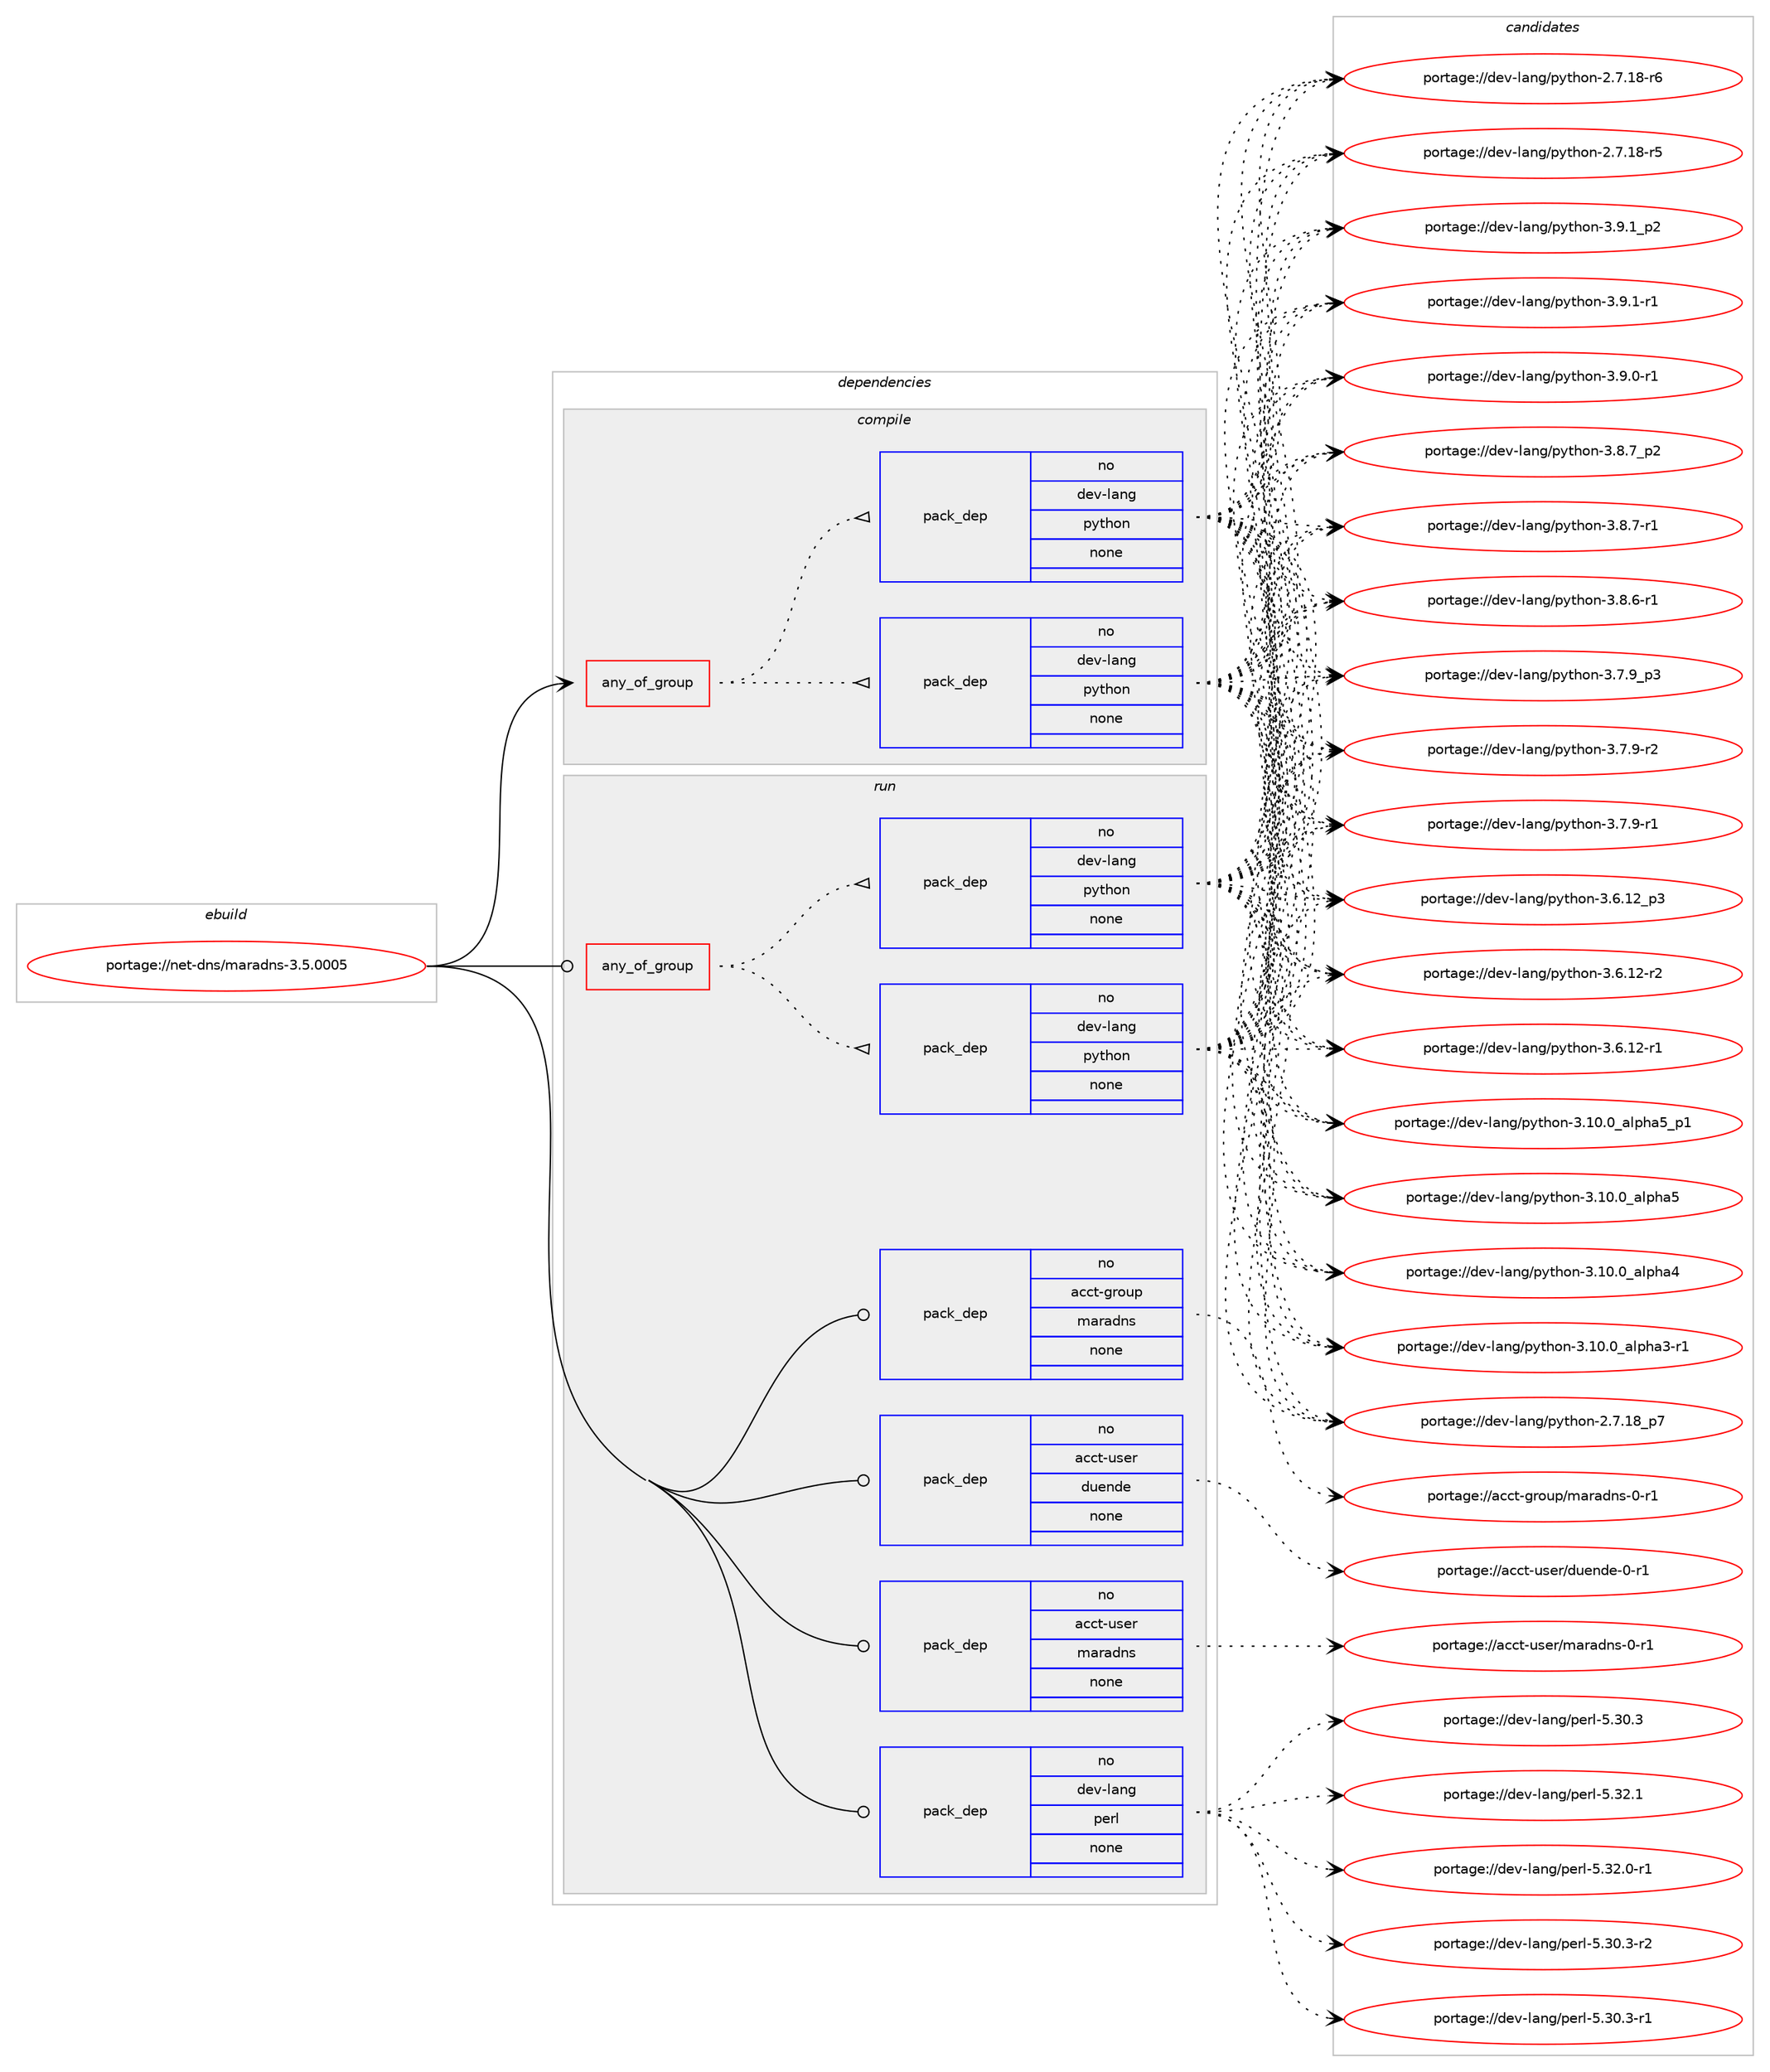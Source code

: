 digraph prolog {

# *************
# Graph options
# *************

newrank=true;
concentrate=true;
compound=true;
graph [rankdir=LR,fontname=Helvetica,fontsize=10,ranksep=1.5];#, ranksep=2.5, nodesep=0.2];
edge  [arrowhead=vee];
node  [fontname=Helvetica,fontsize=10];

# **********
# The ebuild
# **********

subgraph cluster_leftcol {
color=gray;
rank=same;
label=<<i>ebuild</i>>;
id [label="portage://net-dns/maradns-3.5.0005", color=red, width=4, href="../net-dns/maradns-3.5.0005.svg"];
}

# ****************
# The dependencies
# ****************

subgraph cluster_midcol {
color=gray;
label=<<i>dependencies</i>>;
subgraph cluster_compile {
fillcolor="#eeeeee";
style=filled;
label=<<i>compile</i>>;
subgraph any135 {
dependency15685 [label=<<TABLE BORDER="0" CELLBORDER="1" CELLSPACING="0" CELLPADDING="4"><TR><TD CELLPADDING="10">any_of_group</TD></TR></TABLE>>, shape=none, color=red];subgraph pack10928 {
dependency15686 [label=<<TABLE BORDER="0" CELLBORDER="1" CELLSPACING="0" CELLPADDING="4" WIDTH="220"><TR><TD ROWSPAN="6" CELLPADDING="30">pack_dep</TD></TR><TR><TD WIDTH="110">no</TD></TR><TR><TD>dev-lang</TD></TR><TR><TD>python</TD></TR><TR><TD>none</TD></TR><TR><TD></TD></TR></TABLE>>, shape=none, color=blue];
}
dependency15685:e -> dependency15686:w [weight=20,style="dotted",arrowhead="oinv"];
subgraph pack10929 {
dependency15687 [label=<<TABLE BORDER="0" CELLBORDER="1" CELLSPACING="0" CELLPADDING="4" WIDTH="220"><TR><TD ROWSPAN="6" CELLPADDING="30">pack_dep</TD></TR><TR><TD WIDTH="110">no</TD></TR><TR><TD>dev-lang</TD></TR><TR><TD>python</TD></TR><TR><TD>none</TD></TR><TR><TD></TD></TR></TABLE>>, shape=none, color=blue];
}
dependency15685:e -> dependency15687:w [weight=20,style="dotted",arrowhead="oinv"];
}
id:e -> dependency15685:w [weight=20,style="solid",arrowhead="vee"];
}
subgraph cluster_compileandrun {
fillcolor="#eeeeee";
style=filled;
label=<<i>compile and run</i>>;
}
subgraph cluster_run {
fillcolor="#eeeeee";
style=filled;
label=<<i>run</i>>;
subgraph any136 {
dependency15688 [label=<<TABLE BORDER="0" CELLBORDER="1" CELLSPACING="0" CELLPADDING="4"><TR><TD CELLPADDING="10">any_of_group</TD></TR></TABLE>>, shape=none, color=red];subgraph pack10930 {
dependency15689 [label=<<TABLE BORDER="0" CELLBORDER="1" CELLSPACING="0" CELLPADDING="4" WIDTH="220"><TR><TD ROWSPAN="6" CELLPADDING="30">pack_dep</TD></TR><TR><TD WIDTH="110">no</TD></TR><TR><TD>dev-lang</TD></TR><TR><TD>python</TD></TR><TR><TD>none</TD></TR><TR><TD></TD></TR></TABLE>>, shape=none, color=blue];
}
dependency15688:e -> dependency15689:w [weight=20,style="dotted",arrowhead="oinv"];
subgraph pack10931 {
dependency15690 [label=<<TABLE BORDER="0" CELLBORDER="1" CELLSPACING="0" CELLPADDING="4" WIDTH="220"><TR><TD ROWSPAN="6" CELLPADDING="30">pack_dep</TD></TR><TR><TD WIDTH="110">no</TD></TR><TR><TD>dev-lang</TD></TR><TR><TD>python</TD></TR><TR><TD>none</TD></TR><TR><TD></TD></TR></TABLE>>, shape=none, color=blue];
}
dependency15688:e -> dependency15690:w [weight=20,style="dotted",arrowhead="oinv"];
}
id:e -> dependency15688:w [weight=20,style="solid",arrowhead="odot"];
subgraph pack10932 {
dependency15691 [label=<<TABLE BORDER="0" CELLBORDER="1" CELLSPACING="0" CELLPADDING="4" WIDTH="220"><TR><TD ROWSPAN="6" CELLPADDING="30">pack_dep</TD></TR><TR><TD WIDTH="110">no</TD></TR><TR><TD>acct-group</TD></TR><TR><TD>maradns</TD></TR><TR><TD>none</TD></TR><TR><TD></TD></TR></TABLE>>, shape=none, color=blue];
}
id:e -> dependency15691:w [weight=20,style="solid",arrowhead="odot"];
subgraph pack10933 {
dependency15692 [label=<<TABLE BORDER="0" CELLBORDER="1" CELLSPACING="0" CELLPADDING="4" WIDTH="220"><TR><TD ROWSPAN="6" CELLPADDING="30">pack_dep</TD></TR><TR><TD WIDTH="110">no</TD></TR><TR><TD>acct-user</TD></TR><TR><TD>duende</TD></TR><TR><TD>none</TD></TR><TR><TD></TD></TR></TABLE>>, shape=none, color=blue];
}
id:e -> dependency15692:w [weight=20,style="solid",arrowhead="odot"];
subgraph pack10934 {
dependency15693 [label=<<TABLE BORDER="0" CELLBORDER="1" CELLSPACING="0" CELLPADDING="4" WIDTH="220"><TR><TD ROWSPAN="6" CELLPADDING="30">pack_dep</TD></TR><TR><TD WIDTH="110">no</TD></TR><TR><TD>acct-user</TD></TR><TR><TD>maradns</TD></TR><TR><TD>none</TD></TR><TR><TD></TD></TR></TABLE>>, shape=none, color=blue];
}
id:e -> dependency15693:w [weight=20,style="solid",arrowhead="odot"];
subgraph pack10935 {
dependency15694 [label=<<TABLE BORDER="0" CELLBORDER="1" CELLSPACING="0" CELLPADDING="4" WIDTH="220"><TR><TD ROWSPAN="6" CELLPADDING="30">pack_dep</TD></TR><TR><TD WIDTH="110">no</TD></TR><TR><TD>dev-lang</TD></TR><TR><TD>perl</TD></TR><TR><TD>none</TD></TR><TR><TD></TD></TR></TABLE>>, shape=none, color=blue];
}
id:e -> dependency15694:w [weight=20,style="solid",arrowhead="odot"];
}
}

# **************
# The candidates
# **************

subgraph cluster_choices {
rank=same;
color=gray;
label=<<i>candidates</i>>;

subgraph choice10928 {
color=black;
nodesep=1;
choice1001011184510897110103471121211161041111104551465746499511250 [label="portage://dev-lang/python-3.9.1_p2", color=red, width=4,href="../dev-lang/python-3.9.1_p2.svg"];
choice1001011184510897110103471121211161041111104551465746494511449 [label="portage://dev-lang/python-3.9.1-r1", color=red, width=4,href="../dev-lang/python-3.9.1-r1.svg"];
choice1001011184510897110103471121211161041111104551465746484511449 [label="portage://dev-lang/python-3.9.0-r1", color=red, width=4,href="../dev-lang/python-3.9.0-r1.svg"];
choice1001011184510897110103471121211161041111104551465646559511250 [label="portage://dev-lang/python-3.8.7_p2", color=red, width=4,href="../dev-lang/python-3.8.7_p2.svg"];
choice1001011184510897110103471121211161041111104551465646554511449 [label="portage://dev-lang/python-3.8.7-r1", color=red, width=4,href="../dev-lang/python-3.8.7-r1.svg"];
choice1001011184510897110103471121211161041111104551465646544511449 [label="portage://dev-lang/python-3.8.6-r1", color=red, width=4,href="../dev-lang/python-3.8.6-r1.svg"];
choice1001011184510897110103471121211161041111104551465546579511251 [label="portage://dev-lang/python-3.7.9_p3", color=red, width=4,href="../dev-lang/python-3.7.9_p3.svg"];
choice1001011184510897110103471121211161041111104551465546574511450 [label="portage://dev-lang/python-3.7.9-r2", color=red, width=4,href="../dev-lang/python-3.7.9-r2.svg"];
choice1001011184510897110103471121211161041111104551465546574511449 [label="portage://dev-lang/python-3.7.9-r1", color=red, width=4,href="../dev-lang/python-3.7.9-r1.svg"];
choice100101118451089711010347112121116104111110455146544649509511251 [label="portage://dev-lang/python-3.6.12_p3", color=red, width=4,href="../dev-lang/python-3.6.12_p3.svg"];
choice100101118451089711010347112121116104111110455146544649504511450 [label="portage://dev-lang/python-3.6.12-r2", color=red, width=4,href="../dev-lang/python-3.6.12-r2.svg"];
choice100101118451089711010347112121116104111110455146544649504511449 [label="portage://dev-lang/python-3.6.12-r1", color=red, width=4,href="../dev-lang/python-3.6.12-r1.svg"];
choice10010111845108971101034711212111610411111045514649484648959710811210497539511249 [label="portage://dev-lang/python-3.10.0_alpha5_p1", color=red, width=4,href="../dev-lang/python-3.10.0_alpha5_p1.svg"];
choice1001011184510897110103471121211161041111104551464948464895971081121049753 [label="portage://dev-lang/python-3.10.0_alpha5", color=red, width=4,href="../dev-lang/python-3.10.0_alpha5.svg"];
choice1001011184510897110103471121211161041111104551464948464895971081121049752 [label="portage://dev-lang/python-3.10.0_alpha4", color=red, width=4,href="../dev-lang/python-3.10.0_alpha4.svg"];
choice10010111845108971101034711212111610411111045514649484648959710811210497514511449 [label="portage://dev-lang/python-3.10.0_alpha3-r1", color=red, width=4,href="../dev-lang/python-3.10.0_alpha3-r1.svg"];
choice100101118451089711010347112121116104111110455046554649569511255 [label="portage://dev-lang/python-2.7.18_p7", color=red, width=4,href="../dev-lang/python-2.7.18_p7.svg"];
choice100101118451089711010347112121116104111110455046554649564511454 [label="portage://dev-lang/python-2.7.18-r6", color=red, width=4,href="../dev-lang/python-2.7.18-r6.svg"];
choice100101118451089711010347112121116104111110455046554649564511453 [label="portage://dev-lang/python-2.7.18-r5", color=red, width=4,href="../dev-lang/python-2.7.18-r5.svg"];
dependency15686:e -> choice1001011184510897110103471121211161041111104551465746499511250:w [style=dotted,weight="100"];
dependency15686:e -> choice1001011184510897110103471121211161041111104551465746494511449:w [style=dotted,weight="100"];
dependency15686:e -> choice1001011184510897110103471121211161041111104551465746484511449:w [style=dotted,weight="100"];
dependency15686:e -> choice1001011184510897110103471121211161041111104551465646559511250:w [style=dotted,weight="100"];
dependency15686:e -> choice1001011184510897110103471121211161041111104551465646554511449:w [style=dotted,weight="100"];
dependency15686:e -> choice1001011184510897110103471121211161041111104551465646544511449:w [style=dotted,weight="100"];
dependency15686:e -> choice1001011184510897110103471121211161041111104551465546579511251:w [style=dotted,weight="100"];
dependency15686:e -> choice1001011184510897110103471121211161041111104551465546574511450:w [style=dotted,weight="100"];
dependency15686:e -> choice1001011184510897110103471121211161041111104551465546574511449:w [style=dotted,weight="100"];
dependency15686:e -> choice100101118451089711010347112121116104111110455146544649509511251:w [style=dotted,weight="100"];
dependency15686:e -> choice100101118451089711010347112121116104111110455146544649504511450:w [style=dotted,weight="100"];
dependency15686:e -> choice100101118451089711010347112121116104111110455146544649504511449:w [style=dotted,weight="100"];
dependency15686:e -> choice10010111845108971101034711212111610411111045514649484648959710811210497539511249:w [style=dotted,weight="100"];
dependency15686:e -> choice1001011184510897110103471121211161041111104551464948464895971081121049753:w [style=dotted,weight="100"];
dependency15686:e -> choice1001011184510897110103471121211161041111104551464948464895971081121049752:w [style=dotted,weight="100"];
dependency15686:e -> choice10010111845108971101034711212111610411111045514649484648959710811210497514511449:w [style=dotted,weight="100"];
dependency15686:e -> choice100101118451089711010347112121116104111110455046554649569511255:w [style=dotted,weight="100"];
dependency15686:e -> choice100101118451089711010347112121116104111110455046554649564511454:w [style=dotted,weight="100"];
dependency15686:e -> choice100101118451089711010347112121116104111110455046554649564511453:w [style=dotted,weight="100"];
}
subgraph choice10929 {
color=black;
nodesep=1;
choice1001011184510897110103471121211161041111104551465746499511250 [label="portage://dev-lang/python-3.9.1_p2", color=red, width=4,href="../dev-lang/python-3.9.1_p2.svg"];
choice1001011184510897110103471121211161041111104551465746494511449 [label="portage://dev-lang/python-3.9.1-r1", color=red, width=4,href="../dev-lang/python-3.9.1-r1.svg"];
choice1001011184510897110103471121211161041111104551465746484511449 [label="portage://dev-lang/python-3.9.0-r1", color=red, width=4,href="../dev-lang/python-3.9.0-r1.svg"];
choice1001011184510897110103471121211161041111104551465646559511250 [label="portage://dev-lang/python-3.8.7_p2", color=red, width=4,href="../dev-lang/python-3.8.7_p2.svg"];
choice1001011184510897110103471121211161041111104551465646554511449 [label="portage://dev-lang/python-3.8.7-r1", color=red, width=4,href="../dev-lang/python-3.8.7-r1.svg"];
choice1001011184510897110103471121211161041111104551465646544511449 [label="portage://dev-lang/python-3.8.6-r1", color=red, width=4,href="../dev-lang/python-3.8.6-r1.svg"];
choice1001011184510897110103471121211161041111104551465546579511251 [label="portage://dev-lang/python-3.7.9_p3", color=red, width=4,href="../dev-lang/python-3.7.9_p3.svg"];
choice1001011184510897110103471121211161041111104551465546574511450 [label="portage://dev-lang/python-3.7.9-r2", color=red, width=4,href="../dev-lang/python-3.7.9-r2.svg"];
choice1001011184510897110103471121211161041111104551465546574511449 [label="portage://dev-lang/python-3.7.9-r1", color=red, width=4,href="../dev-lang/python-3.7.9-r1.svg"];
choice100101118451089711010347112121116104111110455146544649509511251 [label="portage://dev-lang/python-3.6.12_p3", color=red, width=4,href="../dev-lang/python-3.6.12_p3.svg"];
choice100101118451089711010347112121116104111110455146544649504511450 [label="portage://dev-lang/python-3.6.12-r2", color=red, width=4,href="../dev-lang/python-3.6.12-r2.svg"];
choice100101118451089711010347112121116104111110455146544649504511449 [label="portage://dev-lang/python-3.6.12-r1", color=red, width=4,href="../dev-lang/python-3.6.12-r1.svg"];
choice10010111845108971101034711212111610411111045514649484648959710811210497539511249 [label="portage://dev-lang/python-3.10.0_alpha5_p1", color=red, width=4,href="../dev-lang/python-3.10.0_alpha5_p1.svg"];
choice1001011184510897110103471121211161041111104551464948464895971081121049753 [label="portage://dev-lang/python-3.10.0_alpha5", color=red, width=4,href="../dev-lang/python-3.10.0_alpha5.svg"];
choice1001011184510897110103471121211161041111104551464948464895971081121049752 [label="portage://dev-lang/python-3.10.0_alpha4", color=red, width=4,href="../dev-lang/python-3.10.0_alpha4.svg"];
choice10010111845108971101034711212111610411111045514649484648959710811210497514511449 [label="portage://dev-lang/python-3.10.0_alpha3-r1", color=red, width=4,href="../dev-lang/python-3.10.0_alpha3-r1.svg"];
choice100101118451089711010347112121116104111110455046554649569511255 [label="portage://dev-lang/python-2.7.18_p7", color=red, width=4,href="../dev-lang/python-2.7.18_p7.svg"];
choice100101118451089711010347112121116104111110455046554649564511454 [label="portage://dev-lang/python-2.7.18-r6", color=red, width=4,href="../dev-lang/python-2.7.18-r6.svg"];
choice100101118451089711010347112121116104111110455046554649564511453 [label="portage://dev-lang/python-2.7.18-r5", color=red, width=4,href="../dev-lang/python-2.7.18-r5.svg"];
dependency15687:e -> choice1001011184510897110103471121211161041111104551465746499511250:w [style=dotted,weight="100"];
dependency15687:e -> choice1001011184510897110103471121211161041111104551465746494511449:w [style=dotted,weight="100"];
dependency15687:e -> choice1001011184510897110103471121211161041111104551465746484511449:w [style=dotted,weight="100"];
dependency15687:e -> choice1001011184510897110103471121211161041111104551465646559511250:w [style=dotted,weight="100"];
dependency15687:e -> choice1001011184510897110103471121211161041111104551465646554511449:w [style=dotted,weight="100"];
dependency15687:e -> choice1001011184510897110103471121211161041111104551465646544511449:w [style=dotted,weight="100"];
dependency15687:e -> choice1001011184510897110103471121211161041111104551465546579511251:w [style=dotted,weight="100"];
dependency15687:e -> choice1001011184510897110103471121211161041111104551465546574511450:w [style=dotted,weight="100"];
dependency15687:e -> choice1001011184510897110103471121211161041111104551465546574511449:w [style=dotted,weight="100"];
dependency15687:e -> choice100101118451089711010347112121116104111110455146544649509511251:w [style=dotted,weight="100"];
dependency15687:e -> choice100101118451089711010347112121116104111110455146544649504511450:w [style=dotted,weight="100"];
dependency15687:e -> choice100101118451089711010347112121116104111110455146544649504511449:w [style=dotted,weight="100"];
dependency15687:e -> choice10010111845108971101034711212111610411111045514649484648959710811210497539511249:w [style=dotted,weight="100"];
dependency15687:e -> choice1001011184510897110103471121211161041111104551464948464895971081121049753:w [style=dotted,weight="100"];
dependency15687:e -> choice1001011184510897110103471121211161041111104551464948464895971081121049752:w [style=dotted,weight="100"];
dependency15687:e -> choice10010111845108971101034711212111610411111045514649484648959710811210497514511449:w [style=dotted,weight="100"];
dependency15687:e -> choice100101118451089711010347112121116104111110455046554649569511255:w [style=dotted,weight="100"];
dependency15687:e -> choice100101118451089711010347112121116104111110455046554649564511454:w [style=dotted,weight="100"];
dependency15687:e -> choice100101118451089711010347112121116104111110455046554649564511453:w [style=dotted,weight="100"];
}
subgraph choice10930 {
color=black;
nodesep=1;
choice1001011184510897110103471121211161041111104551465746499511250 [label="portage://dev-lang/python-3.9.1_p2", color=red, width=4,href="../dev-lang/python-3.9.1_p2.svg"];
choice1001011184510897110103471121211161041111104551465746494511449 [label="portage://dev-lang/python-3.9.1-r1", color=red, width=4,href="../dev-lang/python-3.9.1-r1.svg"];
choice1001011184510897110103471121211161041111104551465746484511449 [label="portage://dev-lang/python-3.9.0-r1", color=red, width=4,href="../dev-lang/python-3.9.0-r1.svg"];
choice1001011184510897110103471121211161041111104551465646559511250 [label="portage://dev-lang/python-3.8.7_p2", color=red, width=4,href="../dev-lang/python-3.8.7_p2.svg"];
choice1001011184510897110103471121211161041111104551465646554511449 [label="portage://dev-lang/python-3.8.7-r1", color=red, width=4,href="../dev-lang/python-3.8.7-r1.svg"];
choice1001011184510897110103471121211161041111104551465646544511449 [label="portage://dev-lang/python-3.8.6-r1", color=red, width=4,href="../dev-lang/python-3.8.6-r1.svg"];
choice1001011184510897110103471121211161041111104551465546579511251 [label="portage://dev-lang/python-3.7.9_p3", color=red, width=4,href="../dev-lang/python-3.7.9_p3.svg"];
choice1001011184510897110103471121211161041111104551465546574511450 [label="portage://dev-lang/python-3.7.9-r2", color=red, width=4,href="../dev-lang/python-3.7.9-r2.svg"];
choice1001011184510897110103471121211161041111104551465546574511449 [label="portage://dev-lang/python-3.7.9-r1", color=red, width=4,href="../dev-lang/python-3.7.9-r1.svg"];
choice100101118451089711010347112121116104111110455146544649509511251 [label="portage://dev-lang/python-3.6.12_p3", color=red, width=4,href="../dev-lang/python-3.6.12_p3.svg"];
choice100101118451089711010347112121116104111110455146544649504511450 [label="portage://dev-lang/python-3.6.12-r2", color=red, width=4,href="../dev-lang/python-3.6.12-r2.svg"];
choice100101118451089711010347112121116104111110455146544649504511449 [label="portage://dev-lang/python-3.6.12-r1", color=red, width=4,href="../dev-lang/python-3.6.12-r1.svg"];
choice10010111845108971101034711212111610411111045514649484648959710811210497539511249 [label="portage://dev-lang/python-3.10.0_alpha5_p1", color=red, width=4,href="../dev-lang/python-3.10.0_alpha5_p1.svg"];
choice1001011184510897110103471121211161041111104551464948464895971081121049753 [label="portage://dev-lang/python-3.10.0_alpha5", color=red, width=4,href="../dev-lang/python-3.10.0_alpha5.svg"];
choice1001011184510897110103471121211161041111104551464948464895971081121049752 [label="portage://dev-lang/python-3.10.0_alpha4", color=red, width=4,href="../dev-lang/python-3.10.0_alpha4.svg"];
choice10010111845108971101034711212111610411111045514649484648959710811210497514511449 [label="portage://dev-lang/python-3.10.0_alpha3-r1", color=red, width=4,href="../dev-lang/python-3.10.0_alpha3-r1.svg"];
choice100101118451089711010347112121116104111110455046554649569511255 [label="portage://dev-lang/python-2.7.18_p7", color=red, width=4,href="../dev-lang/python-2.7.18_p7.svg"];
choice100101118451089711010347112121116104111110455046554649564511454 [label="portage://dev-lang/python-2.7.18-r6", color=red, width=4,href="../dev-lang/python-2.7.18-r6.svg"];
choice100101118451089711010347112121116104111110455046554649564511453 [label="portage://dev-lang/python-2.7.18-r5", color=red, width=4,href="../dev-lang/python-2.7.18-r5.svg"];
dependency15689:e -> choice1001011184510897110103471121211161041111104551465746499511250:w [style=dotted,weight="100"];
dependency15689:e -> choice1001011184510897110103471121211161041111104551465746494511449:w [style=dotted,weight="100"];
dependency15689:e -> choice1001011184510897110103471121211161041111104551465746484511449:w [style=dotted,weight="100"];
dependency15689:e -> choice1001011184510897110103471121211161041111104551465646559511250:w [style=dotted,weight="100"];
dependency15689:e -> choice1001011184510897110103471121211161041111104551465646554511449:w [style=dotted,weight="100"];
dependency15689:e -> choice1001011184510897110103471121211161041111104551465646544511449:w [style=dotted,weight="100"];
dependency15689:e -> choice1001011184510897110103471121211161041111104551465546579511251:w [style=dotted,weight="100"];
dependency15689:e -> choice1001011184510897110103471121211161041111104551465546574511450:w [style=dotted,weight="100"];
dependency15689:e -> choice1001011184510897110103471121211161041111104551465546574511449:w [style=dotted,weight="100"];
dependency15689:e -> choice100101118451089711010347112121116104111110455146544649509511251:w [style=dotted,weight="100"];
dependency15689:e -> choice100101118451089711010347112121116104111110455146544649504511450:w [style=dotted,weight="100"];
dependency15689:e -> choice100101118451089711010347112121116104111110455146544649504511449:w [style=dotted,weight="100"];
dependency15689:e -> choice10010111845108971101034711212111610411111045514649484648959710811210497539511249:w [style=dotted,weight="100"];
dependency15689:e -> choice1001011184510897110103471121211161041111104551464948464895971081121049753:w [style=dotted,weight="100"];
dependency15689:e -> choice1001011184510897110103471121211161041111104551464948464895971081121049752:w [style=dotted,weight="100"];
dependency15689:e -> choice10010111845108971101034711212111610411111045514649484648959710811210497514511449:w [style=dotted,weight="100"];
dependency15689:e -> choice100101118451089711010347112121116104111110455046554649569511255:w [style=dotted,weight="100"];
dependency15689:e -> choice100101118451089711010347112121116104111110455046554649564511454:w [style=dotted,weight="100"];
dependency15689:e -> choice100101118451089711010347112121116104111110455046554649564511453:w [style=dotted,weight="100"];
}
subgraph choice10931 {
color=black;
nodesep=1;
choice1001011184510897110103471121211161041111104551465746499511250 [label="portage://dev-lang/python-3.9.1_p2", color=red, width=4,href="../dev-lang/python-3.9.1_p2.svg"];
choice1001011184510897110103471121211161041111104551465746494511449 [label="portage://dev-lang/python-3.9.1-r1", color=red, width=4,href="../dev-lang/python-3.9.1-r1.svg"];
choice1001011184510897110103471121211161041111104551465746484511449 [label="portage://dev-lang/python-3.9.0-r1", color=red, width=4,href="../dev-lang/python-3.9.0-r1.svg"];
choice1001011184510897110103471121211161041111104551465646559511250 [label="portage://dev-lang/python-3.8.7_p2", color=red, width=4,href="../dev-lang/python-3.8.7_p2.svg"];
choice1001011184510897110103471121211161041111104551465646554511449 [label="portage://dev-lang/python-3.8.7-r1", color=red, width=4,href="../dev-lang/python-3.8.7-r1.svg"];
choice1001011184510897110103471121211161041111104551465646544511449 [label="portage://dev-lang/python-3.8.6-r1", color=red, width=4,href="../dev-lang/python-3.8.6-r1.svg"];
choice1001011184510897110103471121211161041111104551465546579511251 [label="portage://dev-lang/python-3.7.9_p3", color=red, width=4,href="../dev-lang/python-3.7.9_p3.svg"];
choice1001011184510897110103471121211161041111104551465546574511450 [label="portage://dev-lang/python-3.7.9-r2", color=red, width=4,href="../dev-lang/python-3.7.9-r2.svg"];
choice1001011184510897110103471121211161041111104551465546574511449 [label="portage://dev-lang/python-3.7.9-r1", color=red, width=4,href="../dev-lang/python-3.7.9-r1.svg"];
choice100101118451089711010347112121116104111110455146544649509511251 [label="portage://dev-lang/python-3.6.12_p3", color=red, width=4,href="../dev-lang/python-3.6.12_p3.svg"];
choice100101118451089711010347112121116104111110455146544649504511450 [label="portage://dev-lang/python-3.6.12-r2", color=red, width=4,href="../dev-lang/python-3.6.12-r2.svg"];
choice100101118451089711010347112121116104111110455146544649504511449 [label="portage://dev-lang/python-3.6.12-r1", color=red, width=4,href="../dev-lang/python-3.6.12-r1.svg"];
choice10010111845108971101034711212111610411111045514649484648959710811210497539511249 [label="portage://dev-lang/python-3.10.0_alpha5_p1", color=red, width=4,href="../dev-lang/python-3.10.0_alpha5_p1.svg"];
choice1001011184510897110103471121211161041111104551464948464895971081121049753 [label="portage://dev-lang/python-3.10.0_alpha5", color=red, width=4,href="../dev-lang/python-3.10.0_alpha5.svg"];
choice1001011184510897110103471121211161041111104551464948464895971081121049752 [label="portage://dev-lang/python-3.10.0_alpha4", color=red, width=4,href="../dev-lang/python-3.10.0_alpha4.svg"];
choice10010111845108971101034711212111610411111045514649484648959710811210497514511449 [label="portage://dev-lang/python-3.10.0_alpha3-r1", color=red, width=4,href="../dev-lang/python-3.10.0_alpha3-r1.svg"];
choice100101118451089711010347112121116104111110455046554649569511255 [label="portage://dev-lang/python-2.7.18_p7", color=red, width=4,href="../dev-lang/python-2.7.18_p7.svg"];
choice100101118451089711010347112121116104111110455046554649564511454 [label="portage://dev-lang/python-2.7.18-r6", color=red, width=4,href="../dev-lang/python-2.7.18-r6.svg"];
choice100101118451089711010347112121116104111110455046554649564511453 [label="portage://dev-lang/python-2.7.18-r5", color=red, width=4,href="../dev-lang/python-2.7.18-r5.svg"];
dependency15690:e -> choice1001011184510897110103471121211161041111104551465746499511250:w [style=dotted,weight="100"];
dependency15690:e -> choice1001011184510897110103471121211161041111104551465746494511449:w [style=dotted,weight="100"];
dependency15690:e -> choice1001011184510897110103471121211161041111104551465746484511449:w [style=dotted,weight="100"];
dependency15690:e -> choice1001011184510897110103471121211161041111104551465646559511250:w [style=dotted,weight="100"];
dependency15690:e -> choice1001011184510897110103471121211161041111104551465646554511449:w [style=dotted,weight="100"];
dependency15690:e -> choice1001011184510897110103471121211161041111104551465646544511449:w [style=dotted,weight="100"];
dependency15690:e -> choice1001011184510897110103471121211161041111104551465546579511251:w [style=dotted,weight="100"];
dependency15690:e -> choice1001011184510897110103471121211161041111104551465546574511450:w [style=dotted,weight="100"];
dependency15690:e -> choice1001011184510897110103471121211161041111104551465546574511449:w [style=dotted,weight="100"];
dependency15690:e -> choice100101118451089711010347112121116104111110455146544649509511251:w [style=dotted,weight="100"];
dependency15690:e -> choice100101118451089711010347112121116104111110455146544649504511450:w [style=dotted,weight="100"];
dependency15690:e -> choice100101118451089711010347112121116104111110455146544649504511449:w [style=dotted,weight="100"];
dependency15690:e -> choice10010111845108971101034711212111610411111045514649484648959710811210497539511249:w [style=dotted,weight="100"];
dependency15690:e -> choice1001011184510897110103471121211161041111104551464948464895971081121049753:w [style=dotted,weight="100"];
dependency15690:e -> choice1001011184510897110103471121211161041111104551464948464895971081121049752:w [style=dotted,weight="100"];
dependency15690:e -> choice10010111845108971101034711212111610411111045514649484648959710811210497514511449:w [style=dotted,weight="100"];
dependency15690:e -> choice100101118451089711010347112121116104111110455046554649569511255:w [style=dotted,weight="100"];
dependency15690:e -> choice100101118451089711010347112121116104111110455046554649564511454:w [style=dotted,weight="100"];
dependency15690:e -> choice100101118451089711010347112121116104111110455046554649564511453:w [style=dotted,weight="100"];
}
subgraph choice10932 {
color=black;
nodesep=1;
choice9799991164510311411111711247109971149710011011545484511449 [label="portage://acct-group/maradns-0-r1", color=red, width=4,href="../acct-group/maradns-0-r1.svg"];
dependency15691:e -> choice9799991164510311411111711247109971149710011011545484511449:w [style=dotted,weight="100"];
}
subgraph choice10933 {
color=black;
nodesep=1;
choice979999116451171151011144710011710111010010145484511449 [label="portage://acct-user/duende-0-r1", color=red, width=4,href="../acct-user/duende-0-r1.svg"];
dependency15692:e -> choice979999116451171151011144710011710111010010145484511449:w [style=dotted,weight="100"];
}
subgraph choice10934 {
color=black;
nodesep=1;
choice9799991164511711510111447109971149710011011545484511449 [label="portage://acct-user/maradns-0-r1", color=red, width=4,href="../acct-user/maradns-0-r1.svg"];
dependency15693:e -> choice9799991164511711510111447109971149710011011545484511449:w [style=dotted,weight="100"];
}
subgraph choice10935 {
color=black;
nodesep=1;
choice10010111845108971101034711210111410845534651504649 [label="portage://dev-lang/perl-5.32.1", color=red, width=4,href="../dev-lang/perl-5.32.1.svg"];
choice100101118451089711010347112101114108455346515046484511449 [label="portage://dev-lang/perl-5.32.0-r1", color=red, width=4,href="../dev-lang/perl-5.32.0-r1.svg"];
choice100101118451089711010347112101114108455346514846514511450 [label="portage://dev-lang/perl-5.30.3-r2", color=red, width=4,href="../dev-lang/perl-5.30.3-r2.svg"];
choice100101118451089711010347112101114108455346514846514511449 [label="portage://dev-lang/perl-5.30.3-r1", color=red, width=4,href="../dev-lang/perl-5.30.3-r1.svg"];
choice10010111845108971101034711210111410845534651484651 [label="portage://dev-lang/perl-5.30.3", color=red, width=4,href="../dev-lang/perl-5.30.3.svg"];
dependency15694:e -> choice10010111845108971101034711210111410845534651504649:w [style=dotted,weight="100"];
dependency15694:e -> choice100101118451089711010347112101114108455346515046484511449:w [style=dotted,weight="100"];
dependency15694:e -> choice100101118451089711010347112101114108455346514846514511450:w [style=dotted,weight="100"];
dependency15694:e -> choice100101118451089711010347112101114108455346514846514511449:w [style=dotted,weight="100"];
dependency15694:e -> choice10010111845108971101034711210111410845534651484651:w [style=dotted,weight="100"];
}
}

}
